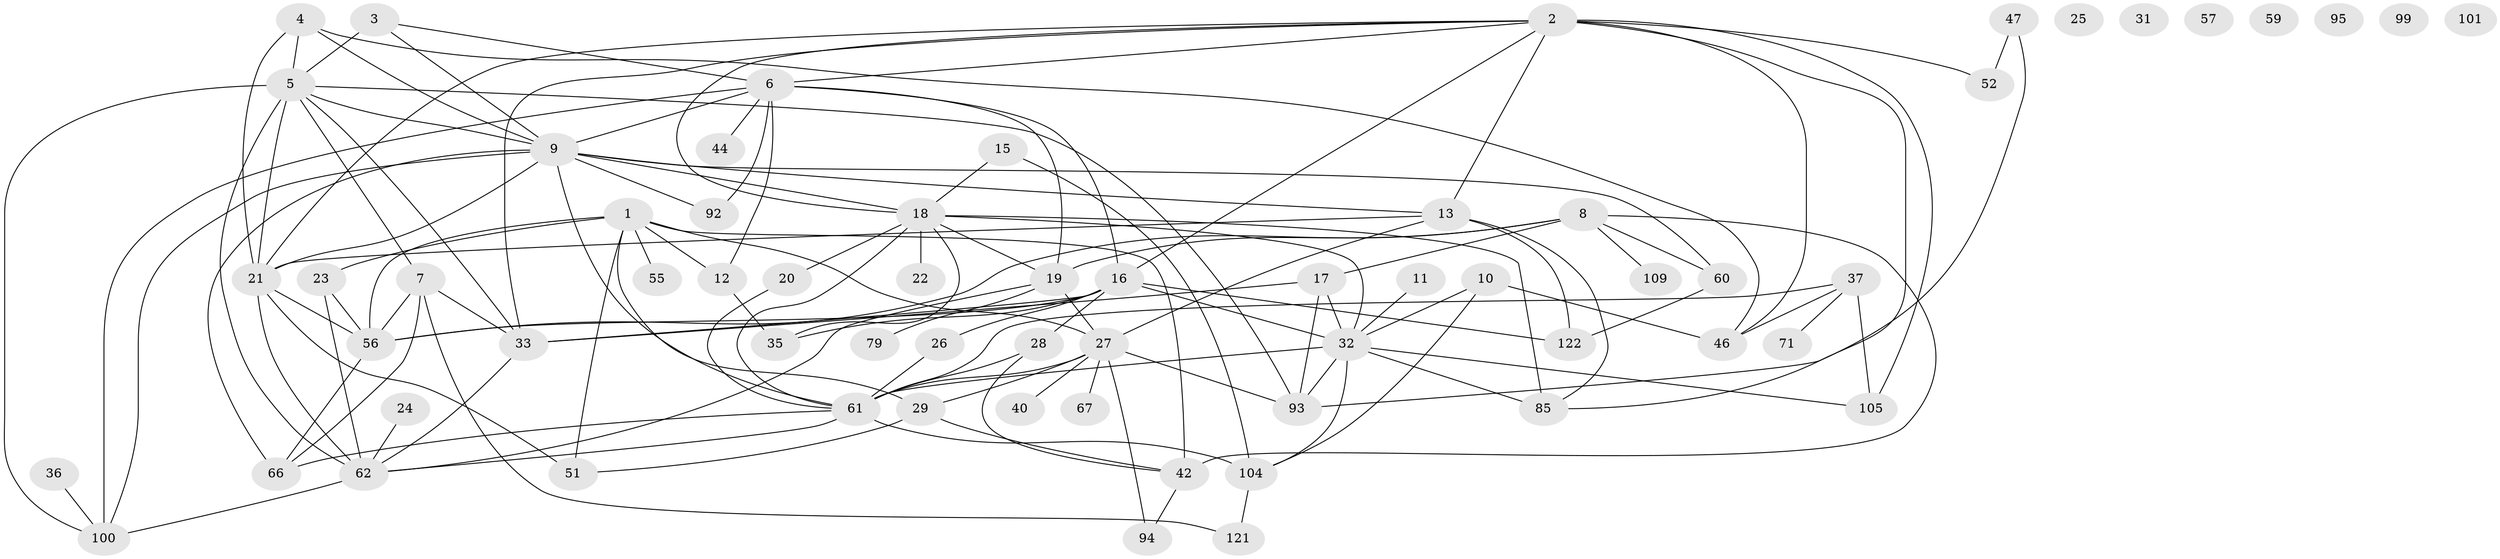 // original degree distribution, {2: 0.24427480916030533, 4: 0.15267175572519084, 3: 0.22137404580152673, 5: 0.11450381679389313, 1: 0.13740458015267176, 6: 0.06870229007633588, 0: 0.04580152671755725, 7: 0.015267175572519083}
// Generated by graph-tools (version 1.1) at 2025/12/03/09/25 04:12:52]
// undirected, 65 vertices, 127 edges
graph export_dot {
graph [start="1"]
  node [color=gray90,style=filled];
  1 [super="+106"];
  2 [super="+41+117+14"];
  3;
  4;
  5 [super="+45+77+116"];
  6 [super="+107+70+34"];
  7 [super="+98"];
  8 [super="+78+108"];
  9 [super="+30"];
  10 [super="+103"];
  11;
  12 [super="+87"];
  13 [super="+111+86"];
  15;
  16 [super="+113"];
  17 [super="+50"];
  18 [super="+125+49+102"];
  19;
  20;
  21 [super="+72+43"];
  22;
  23 [super="+115"];
  24;
  25 [super="+128"];
  26;
  27 [super="+74+63"];
  28 [super="+127"];
  29 [super="+83+38"];
  31;
  32 [super="+65+64+68+75"];
  33 [super="+48"];
  35;
  36;
  37 [super="+39+58"];
  40;
  42;
  44;
  46 [super="+131"];
  47 [super="+91"];
  51 [super="+82"];
  52;
  55;
  56 [super="+120"];
  57;
  59;
  60;
  61 [super="+119+123"];
  62 [super="+81+88"];
  66 [super="+80+129"];
  67;
  71;
  79 [super="+118"];
  85 [super="+89"];
  92;
  93 [super="+112"];
  94;
  95;
  99;
  100;
  101;
  104;
  105;
  109;
  121;
  122;
  1 -- 42;
  1 -- 55;
  1 -- 23;
  1 -- 29;
  1 -- 56;
  1 -- 27;
  1 -- 12;
  1 -- 51;
  2 -- 46;
  2 -- 105;
  2 -- 85;
  2 -- 13;
  2 -- 16;
  2 -- 33;
  2 -- 18;
  2 -- 52;
  2 -- 21;
  2 -- 6;
  3 -- 6;
  3 -- 9;
  3 -- 5;
  4 -- 46;
  4 -- 21;
  4 -- 9;
  4 -- 5;
  5 -- 7;
  5 -- 9;
  5 -- 62;
  5 -- 100;
  5 -- 33;
  5 -- 21;
  5 -- 93;
  6 -- 16;
  6 -- 19;
  6 -- 9;
  6 -- 100;
  6 -- 12;
  6 -- 44;
  6 -- 92;
  7 -- 66;
  7 -- 56;
  7 -- 121;
  7 -- 33;
  8 -- 17;
  8 -- 60;
  8 -- 42;
  8 -- 19;
  8 -- 109;
  8 -- 56;
  9 -- 66;
  9 -- 100;
  9 -- 13;
  9 -- 60;
  9 -- 21;
  9 -- 92;
  9 -- 61;
  9 -- 18;
  10 -- 104;
  10 -- 32;
  10 -- 46;
  11 -- 32;
  12 -- 35;
  13 -- 85;
  13 -- 21;
  13 -- 122;
  13 -- 27;
  15 -- 104;
  15 -- 18;
  16 -- 122;
  16 -- 56;
  16 -- 33;
  16 -- 28;
  16 -- 35;
  16 -- 26;
  16 -- 32;
  17 -- 32;
  17 -- 93;
  17 -- 33;
  18 -- 61;
  18 -- 20 [weight=2];
  18 -- 22;
  18 -- 35;
  18 -- 85;
  18 -- 32;
  18 -- 19;
  19 -- 79;
  19 -- 62;
  19 -- 27;
  20 -- 61;
  21 -- 62;
  21 -- 56;
  21 -- 51;
  23 -- 56;
  23 -- 62;
  24 -- 62;
  26 -- 61;
  27 -- 67;
  27 -- 61;
  27 -- 40;
  27 -- 94;
  27 -- 29;
  27 -- 93;
  28 -- 61;
  28 -- 42;
  29 -- 42;
  29 -- 51;
  32 -- 105;
  32 -- 61 [weight=2];
  32 -- 104;
  32 -- 93;
  32 -- 85;
  33 -- 62;
  36 -- 100;
  37 -- 105;
  37 -- 46;
  37 -- 71;
  37 -- 61;
  42 -- 94;
  47 -- 52;
  47 -- 93;
  56 -- 66;
  60 -- 122;
  61 -- 104;
  61 -- 66;
  61 -- 62;
  62 -- 100;
  104 -- 121;
}
